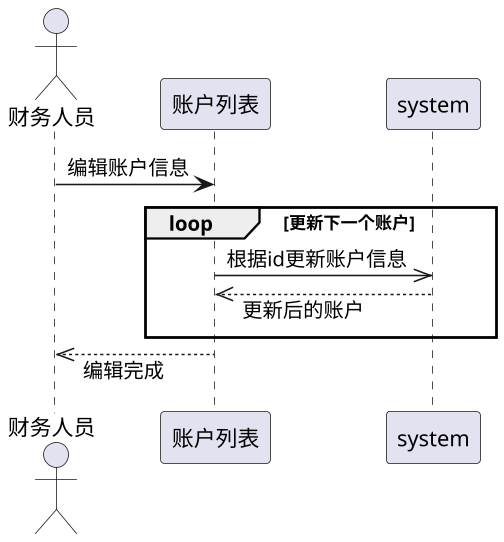 @startuml
skinparam dpi 150
skinparam responseMessageBelowArrow true
actor 财务人员
财务人员 -> 账户列表: 编辑账户信息
loop 更新下一个账户
    账户列表 ->> system: 根据id更新账户信息
    账户列表 <<-- system: 更新后的账户
end
财务人员 <<-- 账户列表: 编辑完成
@enduml